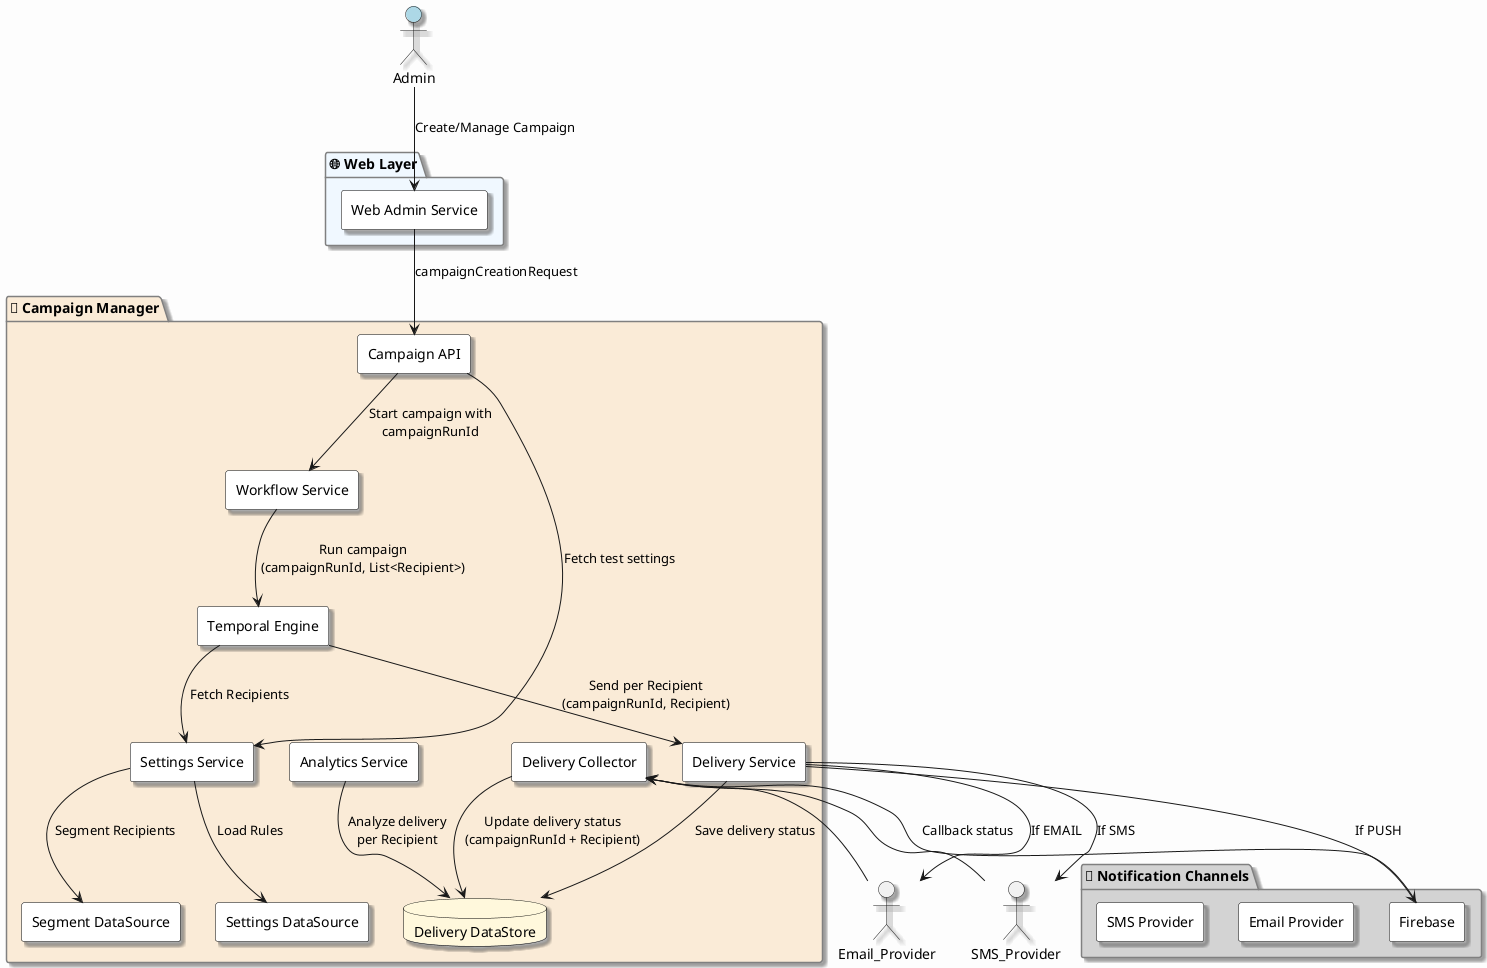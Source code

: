 @startuml
skinparam componentStyle rectangle
skinparam defaultTextAlignment center
skinparam backgroundColor #fdfdfd
skinparam packageBorderColor Gray
skinparam componentBorderColor Black
skinparam componentBackgroundColor White
skinparam databaseBackgroundColor #fff8dc
skinparam databaseBorderColor Black
skinparam shadowing true

actor "Admin" as Admin #LightBlue

package "🌐 Web Layer" #aliceblue {
    component "Web Admin Service" as UWebAdmin
}

package "🎯 Campaign Manager" #antiquewhite {
    component "Campaign API" as API
    component "Workflow Service" as Workflow
    component "Temporal Engine" as Temporal
    component "Settings Service" as Settings
    component "Delivery Service" as Delivery
    component "Analytics Service" as Analytics
    component "Delivery Collector" as CollectorService
    database "Delivery DataStore" as DeliveryStore
    component "Segment DataSource" as SegmentSource
    component "Settings DataSource" as SettingsSource
}

package "📡 Notification Channels" #lightgrey {
    component "Firebase"
    component "Email Provider"
    component "SMS Provider"
}

Admin --> UWebAdmin : Create/Manage Campaign
UWebAdmin --> API : campaignCreationRequest

API --> Settings : Fetch test settings
API --> Workflow : Start campaign with\ncampaignRunId

Workflow --> Temporal : Run campaign\n(campaignRunId, List<Recipient>)

Temporal --> Settings : Fetch Recipients
Settings --> SegmentSource : Segment Recipients
Settings --> SettingsSource : Load Rules

Temporal --> Delivery : Send per Recipient\n(campaignRunId, Recipient)

Delivery --> DeliveryStore : Save delivery status
Delivery --> Firebase : If PUSH
Delivery --> Email_Provider : If EMAIL
Delivery --> SMS_Provider : If SMS

Firebase --> CollectorService : Callback status
Email_Provider --> CollectorService
SMS_Provider --> CollectorService

CollectorService --> DeliveryStore : Update delivery status\n(campaignRunId + Recipient)

Analytics --> DeliveryStore : Analyze delivery\nper Recipient

@enduml